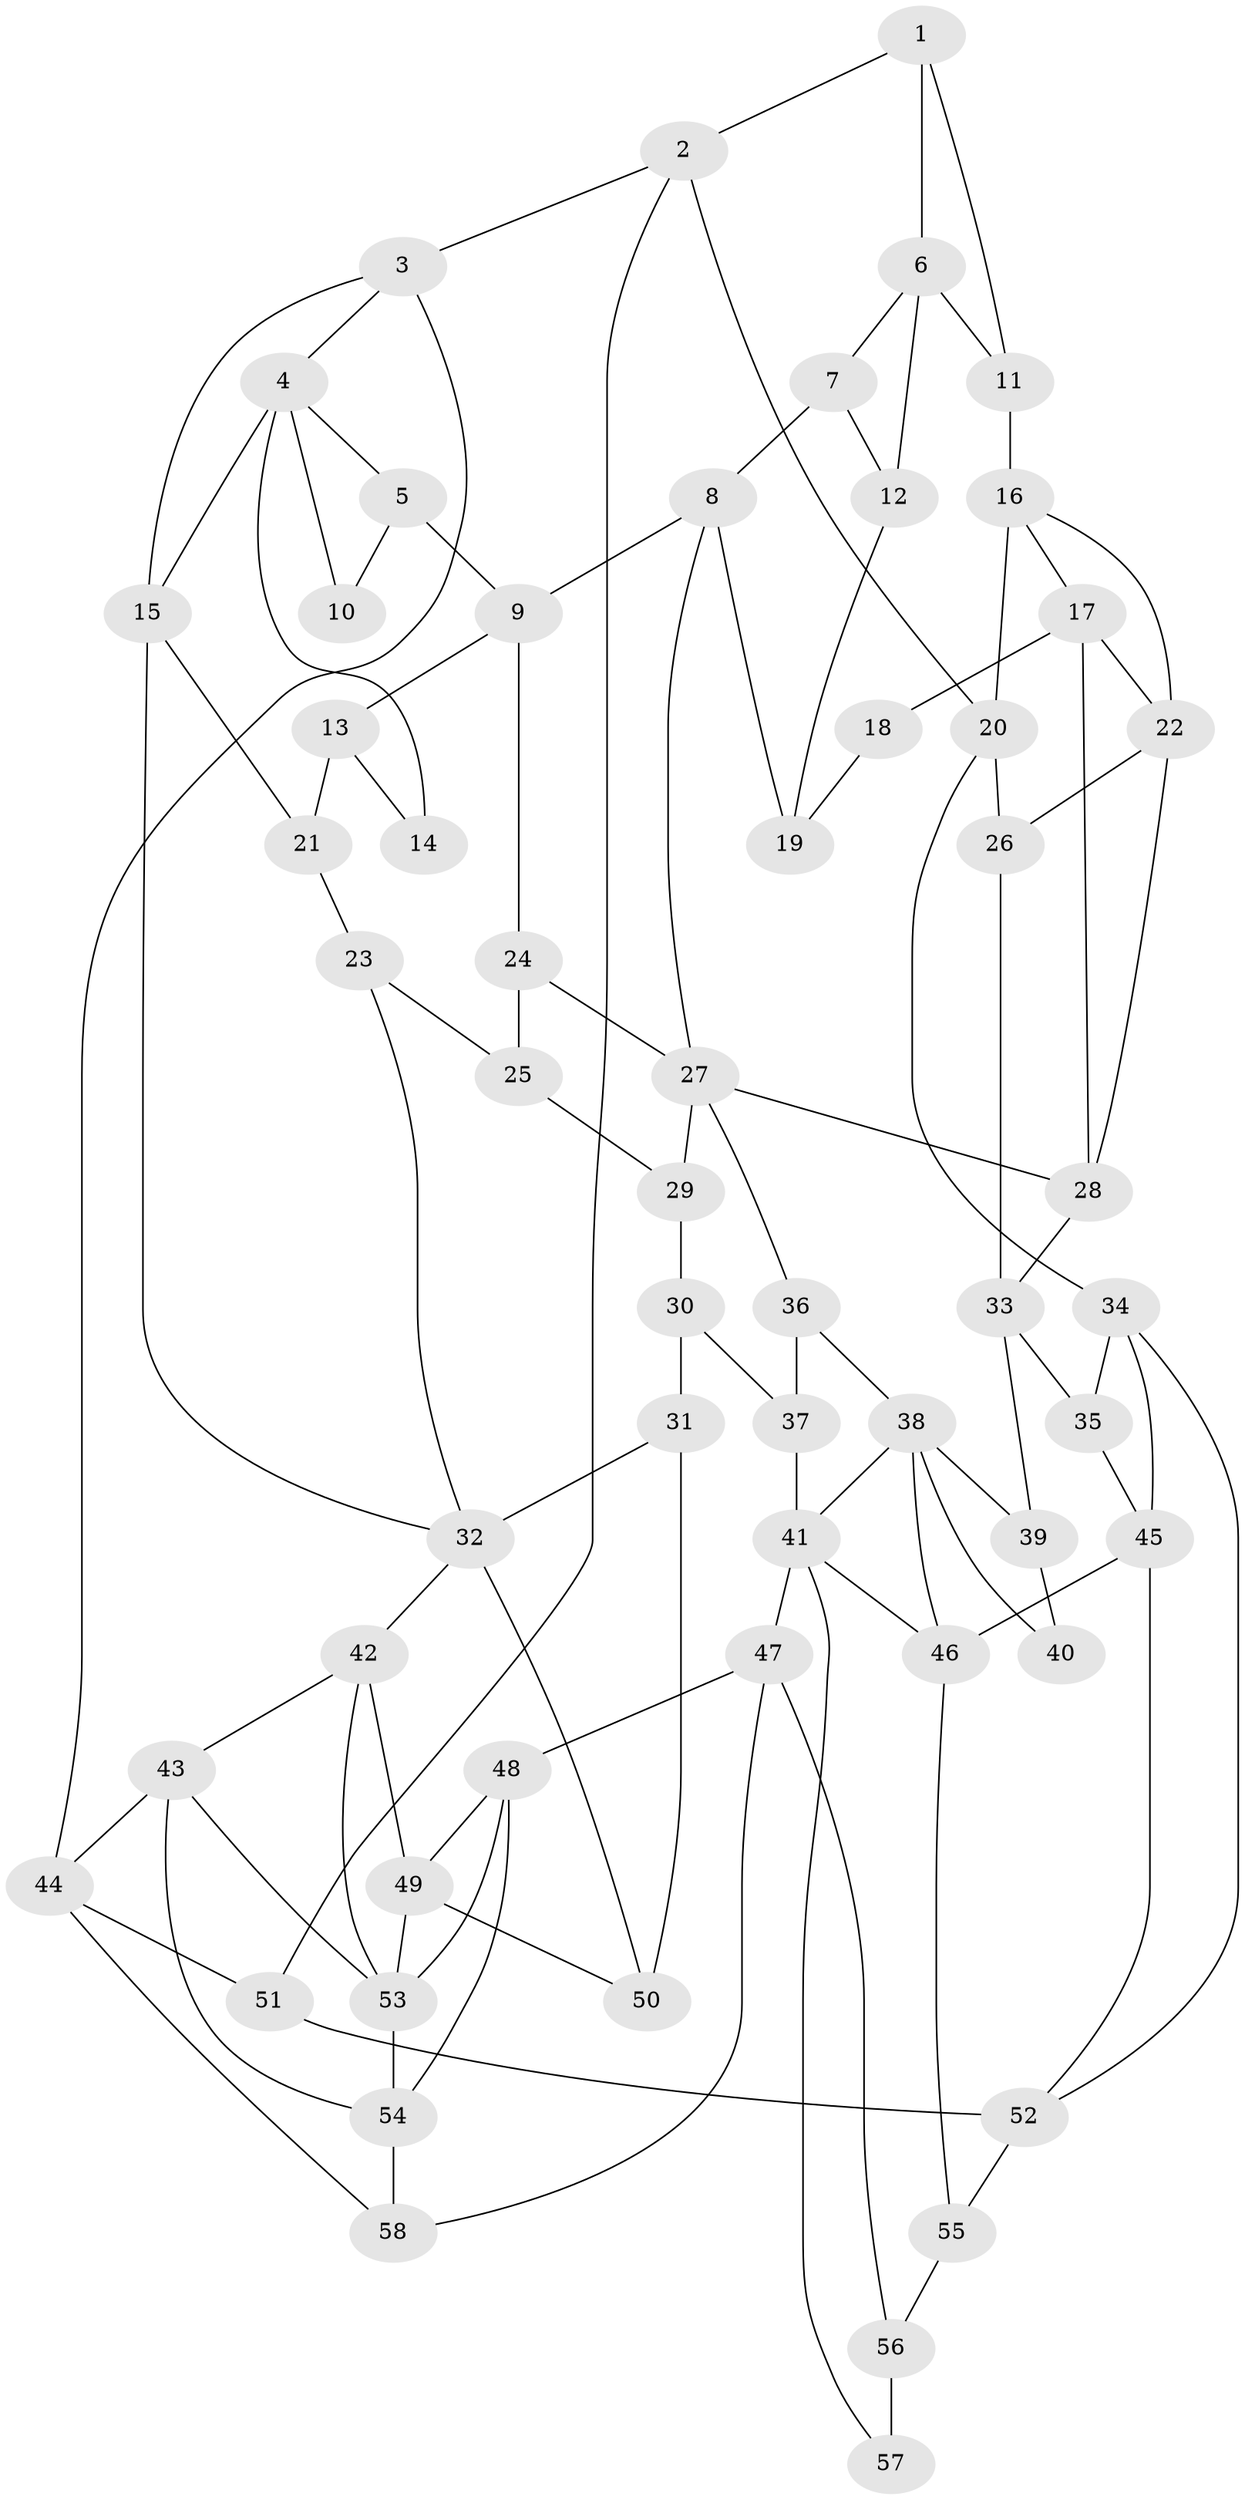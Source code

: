 // original degree distribution, {3: 0.020833333333333332, 5: 0.5069444444444444, 6: 0.2361111111111111, 4: 0.2361111111111111}
// Generated by graph-tools (version 1.1) at 2025/54/03/04/25 22:54:32]
// undirected, 58 vertices, 102 edges
graph export_dot {
  node [color=gray90,style=filled];
  1;
  2;
  3;
  4;
  5;
  6;
  7;
  8;
  9;
  10;
  11;
  12;
  13;
  14;
  15;
  16;
  17;
  18;
  19;
  20;
  21;
  22;
  23;
  24;
  25;
  26;
  27;
  28;
  29;
  30;
  31;
  32;
  33;
  34;
  35;
  36;
  37;
  38;
  39;
  40;
  41;
  42;
  43;
  44;
  45;
  46;
  47;
  48;
  49;
  50;
  51;
  52;
  53;
  54;
  55;
  56;
  57;
  58;
  1 -- 2 [weight=1.0];
  1 -- 6 [weight=1.0];
  1 -- 11 [weight=1.0];
  2 -- 3 [weight=1.0];
  2 -- 20 [weight=1.0];
  2 -- 51 [weight=1.0];
  3 -- 4 [weight=1.0];
  3 -- 15 [weight=1.0];
  3 -- 44 [weight=1.0];
  4 -- 5 [weight=1.0];
  4 -- 10 [weight=1.0];
  4 -- 14 [weight=2.0];
  4 -- 15 [weight=1.0];
  5 -- 9 [weight=1.0];
  5 -- 10 [weight=2.0];
  6 -- 7 [weight=1.0];
  6 -- 11 [weight=1.0];
  6 -- 12 [weight=3.0];
  7 -- 8 [weight=1.0];
  7 -- 12 [weight=1.0];
  8 -- 9 [weight=1.0];
  8 -- 19 [weight=1.0];
  8 -- 27 [weight=1.0];
  9 -- 13 [weight=2.0];
  9 -- 24 [weight=1.0];
  11 -- 16 [weight=2.0];
  12 -- 19 [weight=2.0];
  13 -- 14 [weight=2.0];
  13 -- 21 [weight=2.0];
  15 -- 21 [weight=1.0];
  15 -- 32 [weight=1.0];
  16 -- 17 [weight=1.0];
  16 -- 20 [weight=1.0];
  16 -- 22 [weight=1.0];
  17 -- 18 [weight=2.0];
  17 -- 22 [weight=2.0];
  17 -- 28 [weight=1.0];
  18 -- 19 [weight=2.0];
  20 -- 26 [weight=1.0];
  20 -- 34 [weight=2.0];
  21 -- 23 [weight=2.0];
  22 -- 26 [weight=2.0];
  22 -- 28 [weight=1.0];
  23 -- 25 [weight=1.0];
  23 -- 32 [weight=1.0];
  24 -- 25 [weight=1.0];
  24 -- 27 [weight=1.0];
  25 -- 29 [weight=2.0];
  26 -- 33 [weight=1.0];
  27 -- 28 [weight=1.0];
  27 -- 29 [weight=1.0];
  27 -- 36 [weight=1.0];
  28 -- 33 [weight=1.0];
  29 -- 30 [weight=2.0];
  30 -- 31 [weight=1.0];
  30 -- 37 [weight=1.0];
  31 -- 32 [weight=2.0];
  31 -- 50 [weight=1.0];
  32 -- 42 [weight=1.0];
  32 -- 50 [weight=1.0];
  33 -- 35 [weight=2.0];
  33 -- 39 [weight=1.0];
  34 -- 35 [weight=2.0];
  34 -- 45 [weight=1.0];
  34 -- 52 [weight=1.0];
  35 -- 45 [weight=1.0];
  36 -- 37 [weight=1.0];
  36 -- 38 [weight=1.0];
  37 -- 41 [weight=2.0];
  38 -- 39 [weight=1.0];
  38 -- 40 [weight=1.0];
  38 -- 41 [weight=1.0];
  38 -- 46 [weight=1.0];
  39 -- 40 [weight=2.0];
  41 -- 46 [weight=1.0];
  41 -- 47 [weight=1.0];
  41 -- 57 [weight=1.0];
  42 -- 43 [weight=1.0];
  42 -- 49 [weight=1.0];
  42 -- 53 [weight=1.0];
  43 -- 44 [weight=1.0];
  43 -- 53 [weight=1.0];
  43 -- 54 [weight=1.0];
  44 -- 51 [weight=1.0];
  44 -- 58 [weight=1.0];
  45 -- 46 [weight=1.0];
  45 -- 52 [weight=1.0];
  46 -- 55 [weight=1.0];
  47 -- 48 [weight=1.0];
  47 -- 56 [weight=2.0];
  47 -- 58 [weight=1.0];
  48 -- 49 [weight=1.0];
  48 -- 53 [weight=1.0];
  48 -- 54 [weight=1.0];
  49 -- 50 [weight=2.0];
  49 -- 53 [weight=1.0];
  51 -- 52 [weight=2.0];
  52 -- 55 [weight=2.0];
  53 -- 54 [weight=2.0];
  54 -- 58 [weight=2.0];
  55 -- 56 [weight=2.0];
  56 -- 57 [weight=2.0];
}
